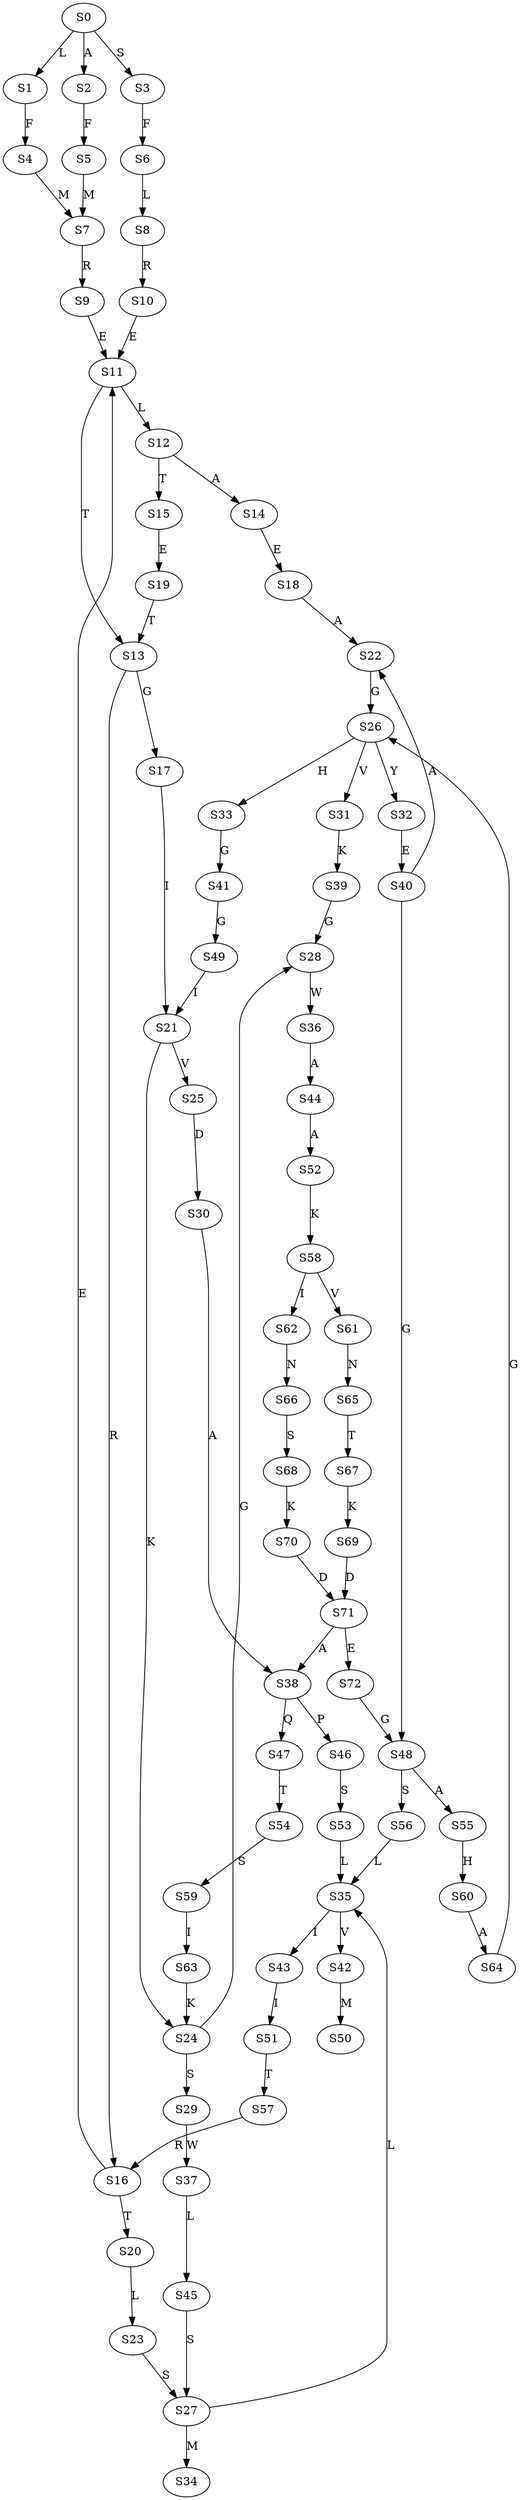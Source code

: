 strict digraph  {
	S0 -> S1 [ label = L ];
	S0 -> S2 [ label = A ];
	S0 -> S3 [ label = S ];
	S1 -> S4 [ label = F ];
	S2 -> S5 [ label = F ];
	S3 -> S6 [ label = F ];
	S4 -> S7 [ label = M ];
	S5 -> S7 [ label = M ];
	S6 -> S8 [ label = L ];
	S7 -> S9 [ label = R ];
	S8 -> S10 [ label = R ];
	S9 -> S11 [ label = E ];
	S10 -> S11 [ label = E ];
	S11 -> S12 [ label = L ];
	S11 -> S13 [ label = T ];
	S12 -> S14 [ label = A ];
	S12 -> S15 [ label = T ];
	S13 -> S16 [ label = R ];
	S13 -> S17 [ label = G ];
	S14 -> S18 [ label = E ];
	S15 -> S19 [ label = E ];
	S16 -> S20 [ label = T ];
	S16 -> S11 [ label = E ];
	S17 -> S21 [ label = I ];
	S18 -> S22 [ label = A ];
	S19 -> S13 [ label = T ];
	S20 -> S23 [ label = L ];
	S21 -> S24 [ label = K ];
	S21 -> S25 [ label = V ];
	S22 -> S26 [ label = G ];
	S23 -> S27 [ label = S ];
	S24 -> S28 [ label = G ];
	S24 -> S29 [ label = S ];
	S25 -> S30 [ label = D ];
	S26 -> S31 [ label = V ];
	S26 -> S32 [ label = Y ];
	S26 -> S33 [ label = H ];
	S27 -> S34 [ label = M ];
	S27 -> S35 [ label = L ];
	S28 -> S36 [ label = W ];
	S29 -> S37 [ label = W ];
	S30 -> S38 [ label = A ];
	S31 -> S39 [ label = K ];
	S32 -> S40 [ label = E ];
	S33 -> S41 [ label = G ];
	S35 -> S42 [ label = V ];
	S35 -> S43 [ label = I ];
	S36 -> S44 [ label = A ];
	S37 -> S45 [ label = L ];
	S38 -> S46 [ label = P ];
	S38 -> S47 [ label = Q ];
	S39 -> S28 [ label = G ];
	S40 -> S48 [ label = G ];
	S40 -> S22 [ label = A ];
	S41 -> S49 [ label = G ];
	S42 -> S50 [ label = M ];
	S43 -> S51 [ label = I ];
	S44 -> S52 [ label = A ];
	S45 -> S27 [ label = S ];
	S46 -> S53 [ label = S ];
	S47 -> S54 [ label = T ];
	S48 -> S55 [ label = A ];
	S48 -> S56 [ label = S ];
	S49 -> S21 [ label = I ];
	S51 -> S57 [ label = T ];
	S52 -> S58 [ label = K ];
	S53 -> S35 [ label = L ];
	S54 -> S59 [ label = S ];
	S55 -> S60 [ label = H ];
	S56 -> S35 [ label = L ];
	S57 -> S16 [ label = R ];
	S58 -> S61 [ label = V ];
	S58 -> S62 [ label = I ];
	S59 -> S63 [ label = I ];
	S60 -> S64 [ label = A ];
	S61 -> S65 [ label = N ];
	S62 -> S66 [ label = N ];
	S63 -> S24 [ label = K ];
	S64 -> S26 [ label = G ];
	S65 -> S67 [ label = T ];
	S66 -> S68 [ label = S ];
	S67 -> S69 [ label = K ];
	S68 -> S70 [ label = K ];
	S69 -> S71 [ label = D ];
	S70 -> S71 [ label = D ];
	S71 -> S38 [ label = A ];
	S71 -> S72 [ label = E ];
	S72 -> S48 [ label = G ];
}
